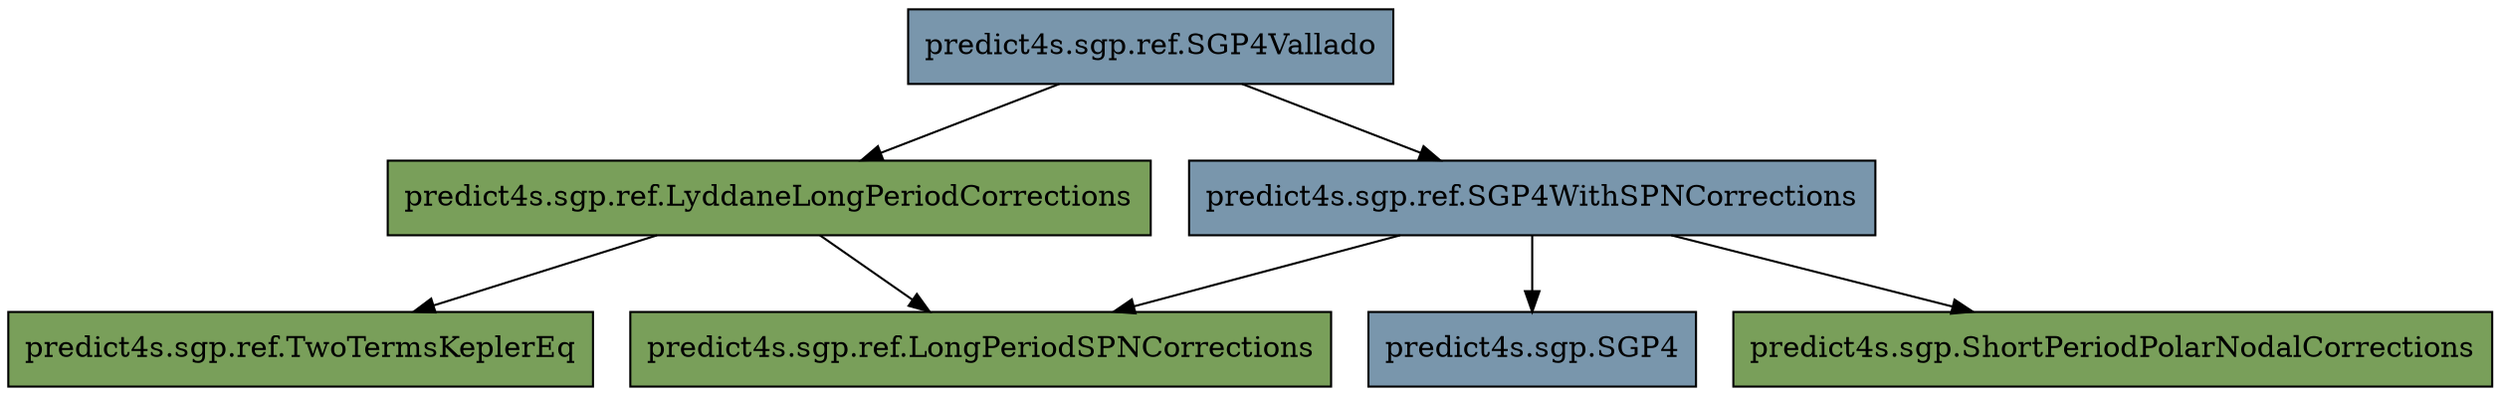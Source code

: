 digraph "diagram" {

node  [shape="record", style="filled"]

edge  [arrowtail="none"]

"predict4s.sgp.SGP4" [fillcolor="#7996AC"]
"predict4s.sgp.ShortPeriodPolarNodalCorrections" [fillcolor="#799F5A"]
"predict4s.sgp.ref.LongPeriodSPNCorrections" [fillcolor="#799F5A"]
"predict4s.sgp.ref.LyddaneLongPeriodCorrections" [fillcolor="#799F5A"]
"predict4s.sgp.ref.SGP4Vallado" [fillcolor="#7996AC"]
"predict4s.sgp.ref.SGP4WithSPNCorrections" [fillcolor="#7996AC"]
"predict4s.sgp.ref.TwoTermsKeplerEq" [fillcolor="#799F5A"]

"predict4s.sgp.ref.LyddaneLongPeriodCorrections" -> "predict4s.sgp.ref.LongPeriodSPNCorrections"
"predict4s.sgp.ref.LyddaneLongPeriodCorrections" -> "predict4s.sgp.ref.TwoTermsKeplerEq"
"predict4s.sgp.ref.SGP4WithSPNCorrections" -> "predict4s.sgp.SGP4"
"predict4s.sgp.ref.SGP4WithSPNCorrections" -> "predict4s.sgp.ref.LongPeriodSPNCorrections"
"predict4s.sgp.ref.SGP4WithSPNCorrections" -> "predict4s.sgp.ShortPeriodPolarNodalCorrections"
"predict4s.sgp.ref.SGP4Vallado" -> "predict4s.sgp.ref.SGP4WithSPNCorrections"
"predict4s.sgp.ref.SGP4Vallado" -> "predict4s.sgp.ref.LyddaneLongPeriodCorrections"

}

